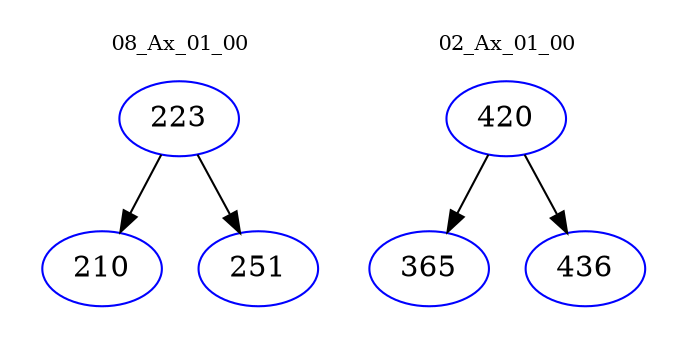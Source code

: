 digraph{
subgraph cluster_0 {
color = white
label = "08_Ax_01_00";
fontsize=10;
T0_223 [label="223", color="blue"]
T0_223 -> T0_210 [color="black"]
T0_210 [label="210", color="blue"]
T0_223 -> T0_251 [color="black"]
T0_251 [label="251", color="blue"]
}
subgraph cluster_1 {
color = white
label = "02_Ax_01_00";
fontsize=10;
T1_420 [label="420", color="blue"]
T1_420 -> T1_365 [color="black"]
T1_365 [label="365", color="blue"]
T1_420 -> T1_436 [color="black"]
T1_436 [label="436", color="blue"]
}
}
